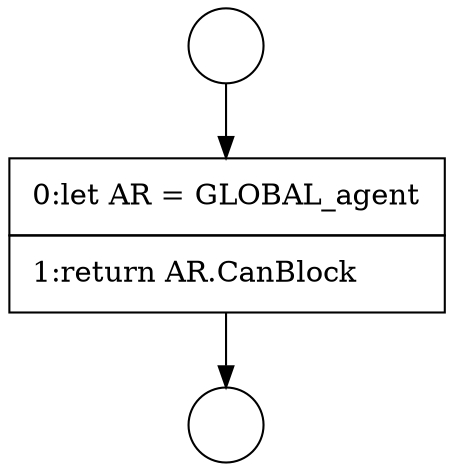 digraph {
  node1508 [shape=circle label=" " color="black" fillcolor="white" style=filled]
  node1510 [shape=none, margin=0, label=<<font color="black">
    <table border="0" cellborder="1" cellspacing="0" cellpadding="10">
      <tr><td align="left">0:let AR = GLOBAL_agent</td></tr>
      <tr><td align="left">1:return AR.CanBlock</td></tr>
    </table>
  </font>> color="black" fillcolor="white" style=filled]
  node1509 [shape=circle label=" " color="black" fillcolor="white" style=filled]
  node1508 -> node1510 [ color="black"]
  node1510 -> node1509 [ color="black"]
}
